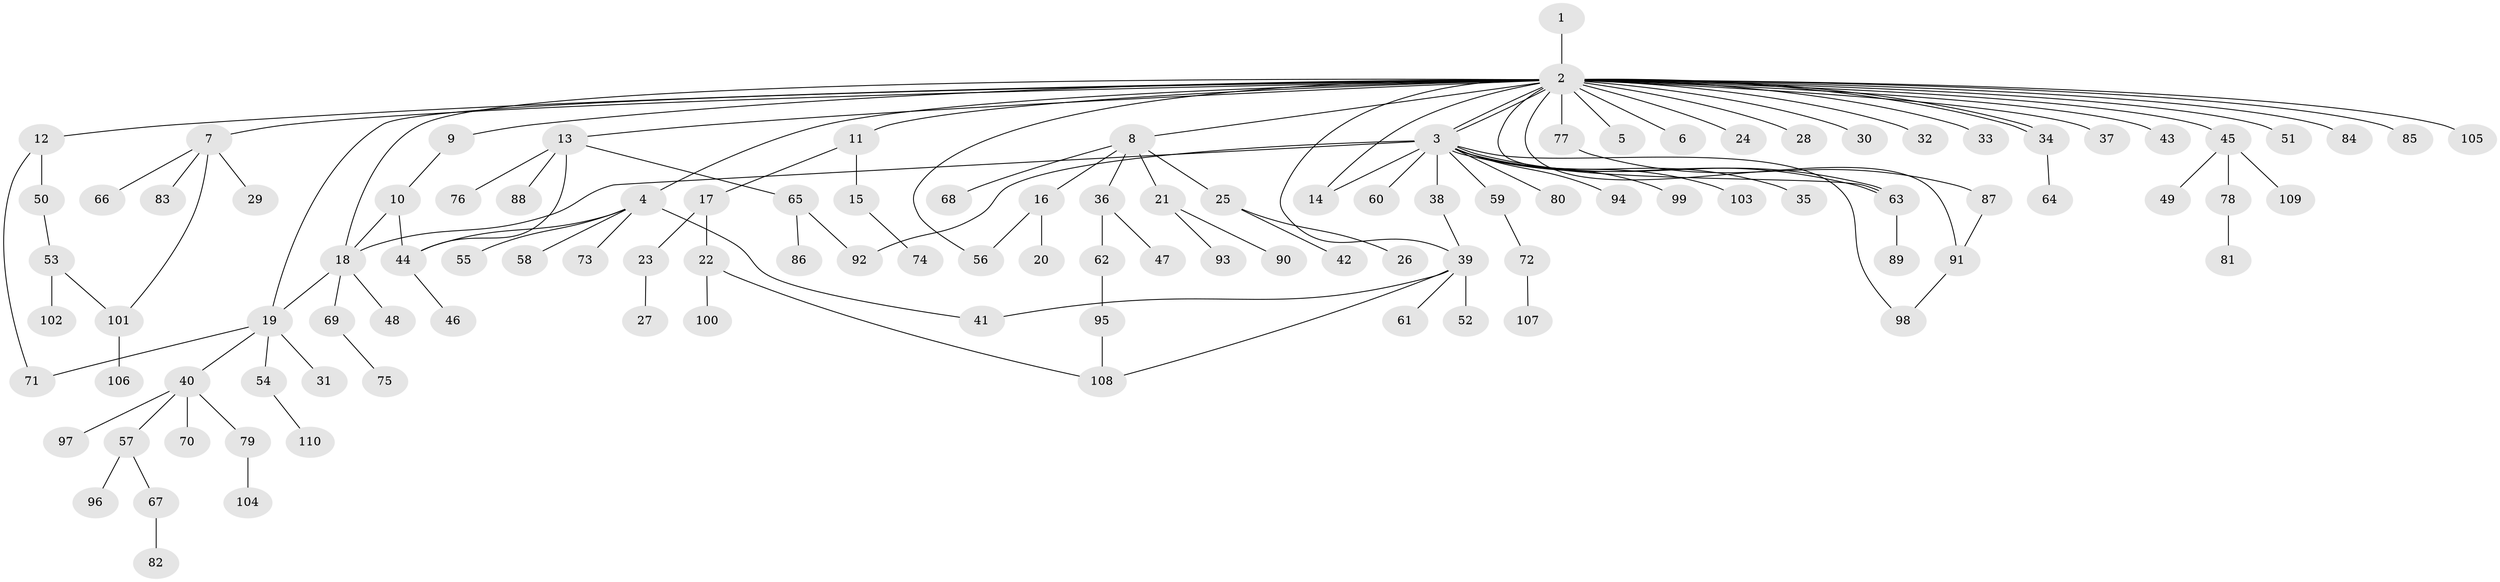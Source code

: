 // Generated by graph-tools (version 1.1) at 2025/26/03/09/25 03:26:04]
// undirected, 110 vertices, 129 edges
graph export_dot {
graph [start="1"]
  node [color=gray90,style=filled];
  1;
  2;
  3;
  4;
  5;
  6;
  7;
  8;
  9;
  10;
  11;
  12;
  13;
  14;
  15;
  16;
  17;
  18;
  19;
  20;
  21;
  22;
  23;
  24;
  25;
  26;
  27;
  28;
  29;
  30;
  31;
  32;
  33;
  34;
  35;
  36;
  37;
  38;
  39;
  40;
  41;
  42;
  43;
  44;
  45;
  46;
  47;
  48;
  49;
  50;
  51;
  52;
  53;
  54;
  55;
  56;
  57;
  58;
  59;
  60;
  61;
  62;
  63;
  64;
  65;
  66;
  67;
  68;
  69;
  70;
  71;
  72;
  73;
  74;
  75;
  76;
  77;
  78;
  79;
  80;
  81;
  82;
  83;
  84;
  85;
  86;
  87;
  88;
  89;
  90;
  91;
  92;
  93;
  94;
  95;
  96;
  97;
  98;
  99;
  100;
  101;
  102;
  103;
  104;
  105;
  106;
  107;
  108;
  109;
  110;
  1 -- 2;
  2 -- 3;
  2 -- 3;
  2 -- 4;
  2 -- 5;
  2 -- 6;
  2 -- 7;
  2 -- 8;
  2 -- 9;
  2 -- 11;
  2 -- 12;
  2 -- 13;
  2 -- 14;
  2 -- 18;
  2 -- 19;
  2 -- 24;
  2 -- 28;
  2 -- 30;
  2 -- 32;
  2 -- 33;
  2 -- 34;
  2 -- 34;
  2 -- 37;
  2 -- 39;
  2 -- 43;
  2 -- 45;
  2 -- 51;
  2 -- 56;
  2 -- 63;
  2 -- 77;
  2 -- 84;
  2 -- 85;
  2 -- 91;
  2 -- 105;
  3 -- 14;
  3 -- 18;
  3 -- 35;
  3 -- 38;
  3 -- 59;
  3 -- 60;
  3 -- 63;
  3 -- 63;
  3 -- 80;
  3 -- 92;
  3 -- 94;
  3 -- 98;
  3 -- 99;
  3 -- 103;
  4 -- 41;
  4 -- 44;
  4 -- 55;
  4 -- 58;
  4 -- 73;
  7 -- 29;
  7 -- 66;
  7 -- 83;
  7 -- 101;
  8 -- 16;
  8 -- 21;
  8 -- 25;
  8 -- 36;
  8 -- 68;
  9 -- 10;
  10 -- 18;
  10 -- 44;
  11 -- 15;
  11 -- 17;
  12 -- 50;
  12 -- 71;
  13 -- 44;
  13 -- 65;
  13 -- 76;
  13 -- 88;
  15 -- 74;
  16 -- 20;
  16 -- 56;
  17 -- 22;
  17 -- 23;
  18 -- 19;
  18 -- 48;
  18 -- 69;
  19 -- 31;
  19 -- 40;
  19 -- 54;
  19 -- 71;
  21 -- 90;
  21 -- 93;
  22 -- 100;
  22 -- 108;
  23 -- 27;
  25 -- 26;
  25 -- 42;
  34 -- 64;
  36 -- 47;
  36 -- 62;
  38 -- 39;
  39 -- 41;
  39 -- 52;
  39 -- 61;
  39 -- 108;
  40 -- 57;
  40 -- 70;
  40 -- 79;
  40 -- 97;
  44 -- 46;
  45 -- 49;
  45 -- 78;
  45 -- 109;
  50 -- 53;
  53 -- 101;
  53 -- 102;
  54 -- 110;
  57 -- 67;
  57 -- 96;
  59 -- 72;
  62 -- 95;
  63 -- 89;
  65 -- 86;
  65 -- 92;
  67 -- 82;
  69 -- 75;
  72 -- 107;
  77 -- 87;
  78 -- 81;
  79 -- 104;
  87 -- 91;
  91 -- 98;
  95 -- 108;
  101 -- 106;
}
